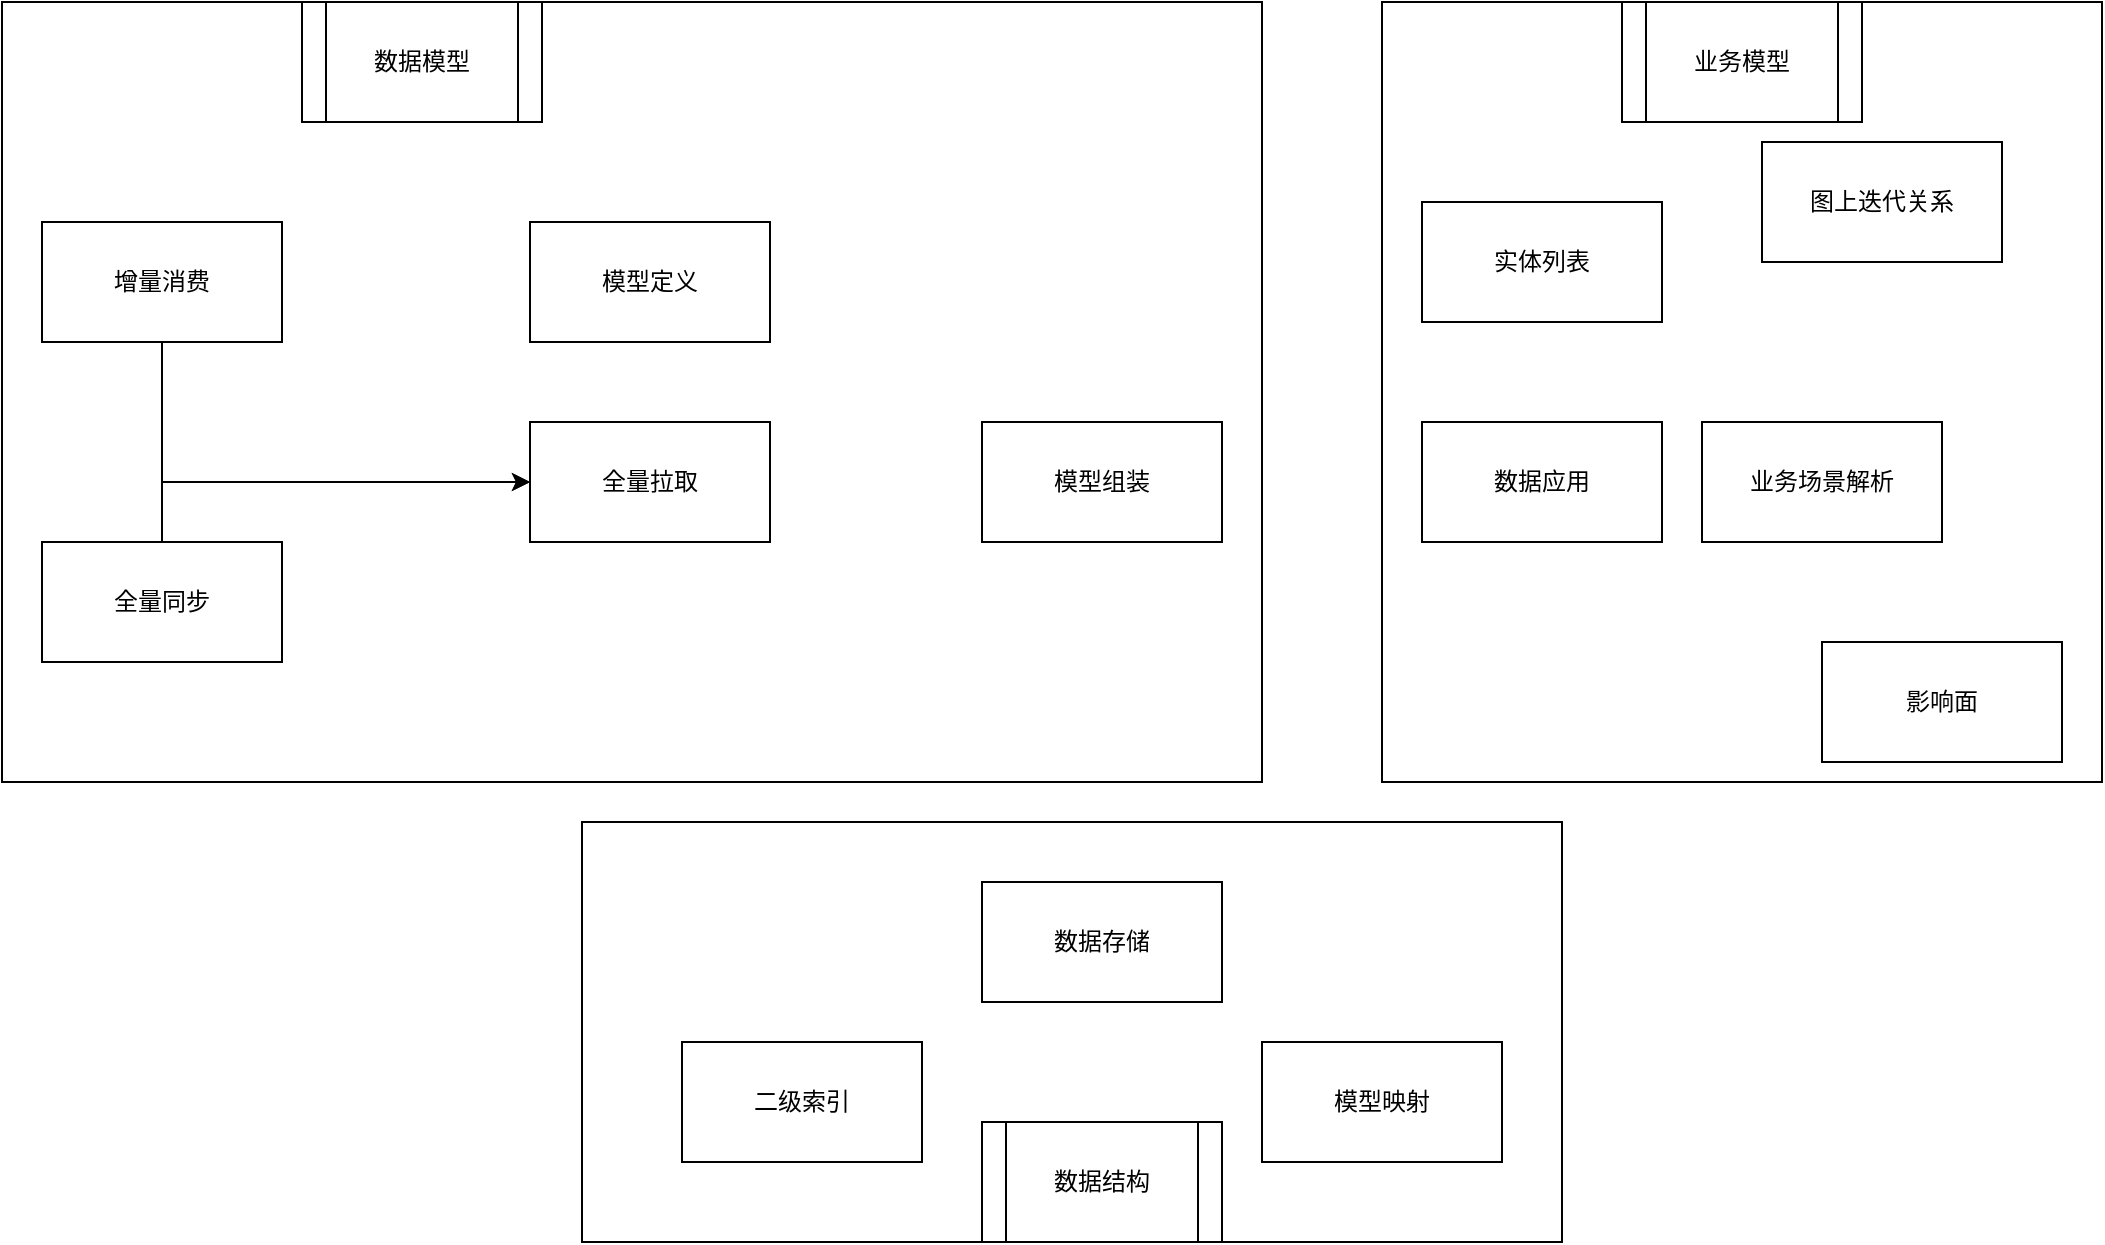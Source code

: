 <mxfile version="12.7.9" type="github">
  <diagram id="0CJbJKZwFz1q1Lmc70vx" name="Page-1">
    <mxGraphModel dx="2120" dy="863" grid="1" gridSize="10" guides="1" tooltips="1" connect="1" arrows="1" fold="1" page="1" pageScale="1" pageWidth="827" pageHeight="1169" math="0" shadow="0">
      <root>
        <mxCell id="0" />
        <mxCell id="1" parent="0" />
        <mxCell id="fxnPY3MzVxRmhkM58OgS-11" value="" style="rounded=0;whiteSpace=wrap;html=1;" vertex="1" parent="1">
          <mxGeometry x="960" y="260" width="360" height="390" as="geometry" />
        </mxCell>
        <mxCell id="fxnPY3MzVxRmhkM58OgS-10" value="" style="rounded=0;whiteSpace=wrap;html=1;" vertex="1" parent="1">
          <mxGeometry x="560" y="670" width="490" height="210" as="geometry" />
        </mxCell>
        <mxCell id="fxnPY3MzVxRmhkM58OgS-6" value="" style="rounded=0;whiteSpace=wrap;html=1;" vertex="1" parent="1">
          <mxGeometry x="270" y="260" width="630" height="390" as="geometry" />
        </mxCell>
        <mxCell id="fxnPY3MzVxRmhkM58OgS-17" style="edgeStyle=orthogonalEdgeStyle;rounded=0;orthogonalLoop=1;jettySize=auto;html=1;exitX=0.5;exitY=1;exitDx=0;exitDy=0;entryX=0;entryY=0.5;entryDx=0;entryDy=0;" edge="1" parent="1" source="sGaDUNlKgrUtjBCFJQaa-2" target="sGaDUNlKgrUtjBCFJQaa-5">
          <mxGeometry relative="1" as="geometry" />
        </mxCell>
        <mxCell id="sGaDUNlKgrUtjBCFJQaa-2" value="增量消费" style="rounded=0;whiteSpace=wrap;html=1;" parent="1" vertex="1">
          <mxGeometry x="290" y="370" width="120" height="60" as="geometry" />
        </mxCell>
        <mxCell id="fxnPY3MzVxRmhkM58OgS-18" style="edgeStyle=orthogonalEdgeStyle;rounded=0;orthogonalLoop=1;jettySize=auto;html=1;exitX=0.5;exitY=0;exitDx=0;exitDy=0;" edge="1" parent="1" source="sGaDUNlKgrUtjBCFJQaa-3" target="sGaDUNlKgrUtjBCFJQaa-5">
          <mxGeometry relative="1" as="geometry" />
        </mxCell>
        <mxCell id="sGaDUNlKgrUtjBCFJQaa-3" value="全量同步" style="rounded=0;whiteSpace=wrap;html=1;" parent="1" vertex="1">
          <mxGeometry x="290" y="530" width="120" height="60" as="geometry" />
        </mxCell>
        <mxCell id="sGaDUNlKgrUtjBCFJQaa-4" value="模型定义" style="rounded=0;whiteSpace=wrap;html=1;" parent="1" vertex="1">
          <mxGeometry x="534" y="370" width="120" height="60" as="geometry" />
        </mxCell>
        <mxCell id="sGaDUNlKgrUtjBCFJQaa-5" value="全量拉取" style="rounded=0;whiteSpace=wrap;html=1;" parent="1" vertex="1">
          <mxGeometry x="534" y="470" width="120" height="60" as="geometry" />
        </mxCell>
        <mxCell id="sGaDUNlKgrUtjBCFJQaa-6" value="模型组装" style="rounded=0;whiteSpace=wrap;html=1;" parent="1" vertex="1">
          <mxGeometry x="760" y="470" width="120" height="60" as="geometry" />
        </mxCell>
        <mxCell id="sGaDUNlKgrUtjBCFJQaa-7" value="数据存储" style="rounded=0;whiteSpace=wrap;html=1;" parent="1" vertex="1">
          <mxGeometry x="760" y="700" width="120" height="60" as="geometry" />
        </mxCell>
        <mxCell id="fxnPY3MzVxRmhkM58OgS-1" value="数据应用" style="rounded=0;whiteSpace=wrap;html=1;" vertex="1" parent="1">
          <mxGeometry x="980" y="470" width="120" height="60" as="geometry" />
        </mxCell>
        <mxCell id="fxnPY3MzVxRmhkM58OgS-3" value="业务场景解析" style="rounded=0;whiteSpace=wrap;html=1;" vertex="1" parent="1">
          <mxGeometry x="1120" y="470" width="120" height="60" as="geometry" />
        </mxCell>
        <mxCell id="fxnPY3MzVxRmhkM58OgS-4" value="影响面" style="rounded=0;whiteSpace=wrap;html=1;" vertex="1" parent="1">
          <mxGeometry x="1180" y="580" width="120" height="60" as="geometry" />
        </mxCell>
        <mxCell id="fxnPY3MzVxRmhkM58OgS-8" value="二级索引" style="rounded=0;whiteSpace=wrap;html=1;" vertex="1" parent="1">
          <mxGeometry x="610" y="780" width="120" height="60" as="geometry" />
        </mxCell>
        <mxCell id="fxnPY3MzVxRmhkM58OgS-9" value="模型映射" style="rounded=0;whiteSpace=wrap;html=1;" vertex="1" parent="1">
          <mxGeometry x="900" y="780" width="120" height="60" as="geometry" />
        </mxCell>
        <mxCell id="fxnPY3MzVxRmhkM58OgS-12" value="实体列表" style="rounded=0;whiteSpace=wrap;html=1;" vertex="1" parent="1">
          <mxGeometry x="980" y="360" width="120" height="60" as="geometry" />
        </mxCell>
        <mxCell id="fxnPY3MzVxRmhkM58OgS-13" value="图上迭代关系" style="rounded=0;whiteSpace=wrap;html=1;" vertex="1" parent="1">
          <mxGeometry x="1150" y="330" width="120" height="60" as="geometry" />
        </mxCell>
        <mxCell id="fxnPY3MzVxRmhkM58OgS-14" value="数据模型" style="shape=process;whiteSpace=wrap;html=1;backgroundOutline=1;" vertex="1" parent="1">
          <mxGeometry x="420" y="260" width="120" height="60" as="geometry" />
        </mxCell>
        <mxCell id="fxnPY3MzVxRmhkM58OgS-15" value="业务模型" style="shape=process;whiteSpace=wrap;html=1;backgroundOutline=1;" vertex="1" parent="1">
          <mxGeometry x="1080" y="260" width="120" height="60" as="geometry" />
        </mxCell>
        <mxCell id="fxnPY3MzVxRmhkM58OgS-16" value="数据结构" style="shape=process;whiteSpace=wrap;html=1;backgroundOutline=1;" vertex="1" parent="1">
          <mxGeometry x="760" y="820" width="120" height="60" as="geometry" />
        </mxCell>
      </root>
    </mxGraphModel>
  </diagram>
</mxfile>
